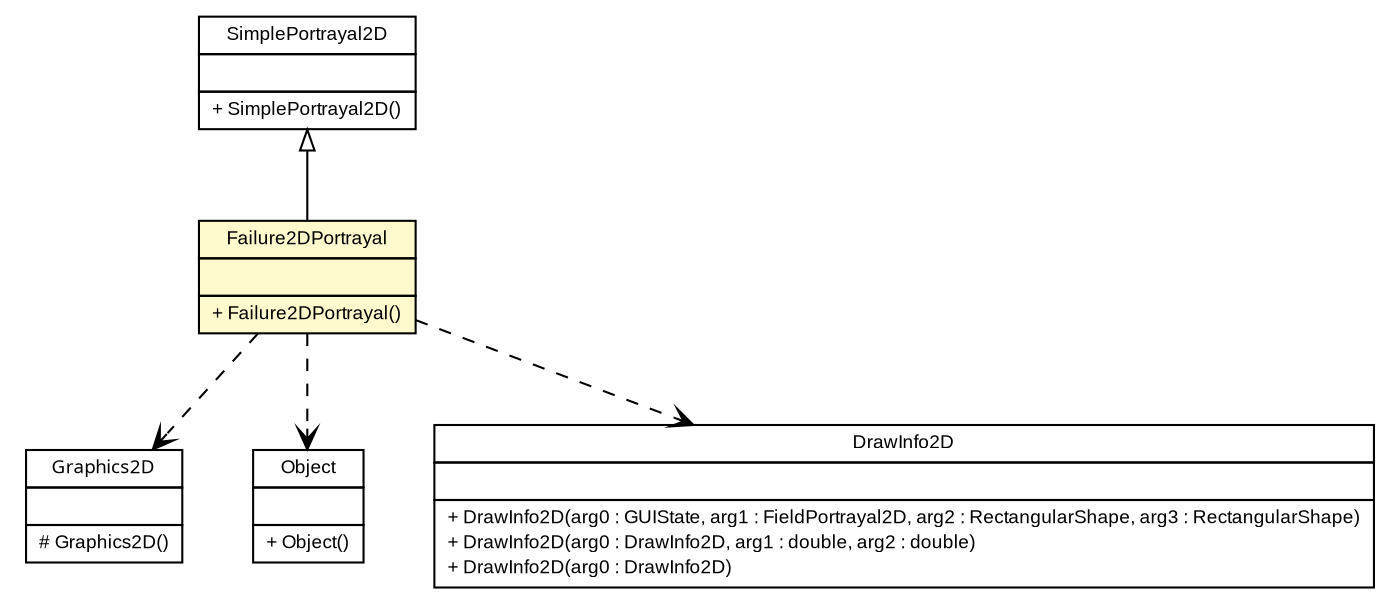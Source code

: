 #!/usr/local/bin/dot
#
# Class diagram 
# Generated by UMLGraph version 5.1 (http://www.umlgraph.org/)
#

digraph G {
	edge [fontname="arial",fontsize=10,labelfontname="arial",labelfontsize=10];
	node [fontname="arial",fontsize=10,shape=plaintext];
	nodesep=0.25;
	ranksep=0.5;
	// es.upm.dit.gsi.shanks.model.event.failiure.portrayal.Failure2DPortrayal
	c5965 [label=<<table title="es.upm.dit.gsi.shanks.model.event.failiure.portrayal.Failure2DPortrayal" border="0" cellborder="1" cellspacing="0" cellpadding="2" port="p" bgcolor="lemonChiffon" href="./Failure2DPortrayal.html">
		<tr><td><table border="0" cellspacing="0" cellpadding="1">
<tr><td align="center" balign="center"> Failure2DPortrayal </td></tr>
		</table></td></tr>
		<tr><td><table border="0" cellspacing="0" cellpadding="1">
<tr><td align="left" balign="left">  </td></tr>
		</table></td></tr>
		<tr><td><table border="0" cellspacing="0" cellpadding="1">
<tr><td align="left" balign="left"> + Failure2DPortrayal() </td></tr>
		</table></td></tr>
		</table>>, fontname="arial", fontcolor="black", fontsize=9.0];
	//es.upm.dit.gsi.shanks.model.event.failiure.portrayal.Failure2DPortrayal extends sim.portrayal.SimplePortrayal2D
	c5996:p -> c5965:p [dir=back,arrowtail=empty];
	// es.upm.dit.gsi.shanks.model.event.failiure.portrayal.Failure2DPortrayal DEPEND java.awt.Graphics2D
	c5965:p -> c5997:p [taillabel="", label="", headlabel="", fontname="arial", fontcolor="black", fontsize=10.0, color="black", arrowhead=open, style=dashed];
	// es.upm.dit.gsi.shanks.model.event.failiure.portrayal.Failure2DPortrayal DEPEND java.lang.Object
	c5965:p -> c5998:p [taillabel="", label="", headlabel="", fontname="arial", fontcolor="black", fontsize=10.0, color="black", arrowhead=open, style=dashed];
	// es.upm.dit.gsi.shanks.model.event.failiure.portrayal.Failure2DPortrayal DEPEND sim.portrayal.DrawInfo2D
	c5965:p -> c5999:p [taillabel="", label="", headlabel="", fontname="arial", fontcolor="black", fontsize=10.0, color="black", arrowhead=open, style=dashed];
	// java.awt.Graphics2D
	c5997 [label=<<table title="java.awt.Graphics2D" border="0" cellborder="1" cellspacing="0" cellpadding="2" port="p" href="http://java.sun.com/j2se/1.4.2/docs/api/java/awt/Graphics2D.html">
		<tr><td><table border="0" cellspacing="0" cellpadding="1">
<tr><td align="center" balign="center"><font face="ariali"> Graphics2D </font></td></tr>
		</table></td></tr>
		<tr><td><table border="0" cellspacing="0" cellpadding="1">
<tr><td align="left" balign="left">  </td></tr>
		</table></td></tr>
		<tr><td><table border="0" cellspacing="0" cellpadding="1">
<tr><td align="left" balign="left"> # Graphics2D() </td></tr>
		</table></td></tr>
		</table>>, fontname="arial", fontcolor="black", fontsize=9.0];
	// sim.portrayal.SimplePortrayal2D
	c5996 [label=<<table title="sim.portrayal.SimplePortrayal2D" border="0" cellborder="1" cellspacing="0" cellpadding="2" port="p" href="http://java.sun.com/j2se/1.4.2/docs/api/sim/portrayal/SimplePortrayal2D.html">
		<tr><td><table border="0" cellspacing="0" cellpadding="1">
<tr><td align="center" balign="center"> SimplePortrayal2D </td></tr>
		</table></td></tr>
		<tr><td><table border="0" cellspacing="0" cellpadding="1">
<tr><td align="left" balign="left">  </td></tr>
		</table></td></tr>
		<tr><td><table border="0" cellspacing="0" cellpadding="1">
<tr><td align="left" balign="left"> + SimplePortrayal2D() </td></tr>
		</table></td></tr>
		</table>>, fontname="arial", fontcolor="black", fontsize=9.0];
	// sim.portrayal.DrawInfo2D
	c5999 [label=<<table title="sim.portrayal.DrawInfo2D" border="0" cellborder="1" cellspacing="0" cellpadding="2" port="p" href="http://java.sun.com/j2se/1.4.2/docs/api/sim/portrayal/DrawInfo2D.html">
		<tr><td><table border="0" cellspacing="0" cellpadding="1">
<tr><td align="center" balign="center"> DrawInfo2D </td></tr>
		</table></td></tr>
		<tr><td><table border="0" cellspacing="0" cellpadding="1">
<tr><td align="left" balign="left">  </td></tr>
		</table></td></tr>
		<tr><td><table border="0" cellspacing="0" cellpadding="1">
<tr><td align="left" balign="left"> + DrawInfo2D(arg0 : GUIState, arg1 : FieldPortrayal2D, arg2 : RectangularShape, arg3 : RectangularShape) </td></tr>
<tr><td align="left" balign="left"> + DrawInfo2D(arg0 : DrawInfo2D, arg1 : double, arg2 : double) </td></tr>
<tr><td align="left" balign="left"> + DrawInfo2D(arg0 : DrawInfo2D) </td></tr>
		</table></td></tr>
		</table>>, fontname="arial", fontcolor="black", fontsize=9.0];
	// java.lang.Object
	c5998 [label=<<table title="java.lang.Object" border="0" cellborder="1" cellspacing="0" cellpadding="2" port="p" href="http://java.sun.com/j2se/1.4.2/docs/api/java/lang/Object.html">
		<tr><td><table border="0" cellspacing="0" cellpadding="1">
<tr><td align="center" balign="center"> Object </td></tr>
		</table></td></tr>
		<tr><td><table border="0" cellspacing="0" cellpadding="1">
<tr><td align="left" balign="left">  </td></tr>
		</table></td></tr>
		<tr><td><table border="0" cellspacing="0" cellpadding="1">
<tr><td align="left" balign="left"> + Object() </td></tr>
		</table></td></tr>
		</table>>, fontname="arial", fontcolor="black", fontsize=9.0];
}

